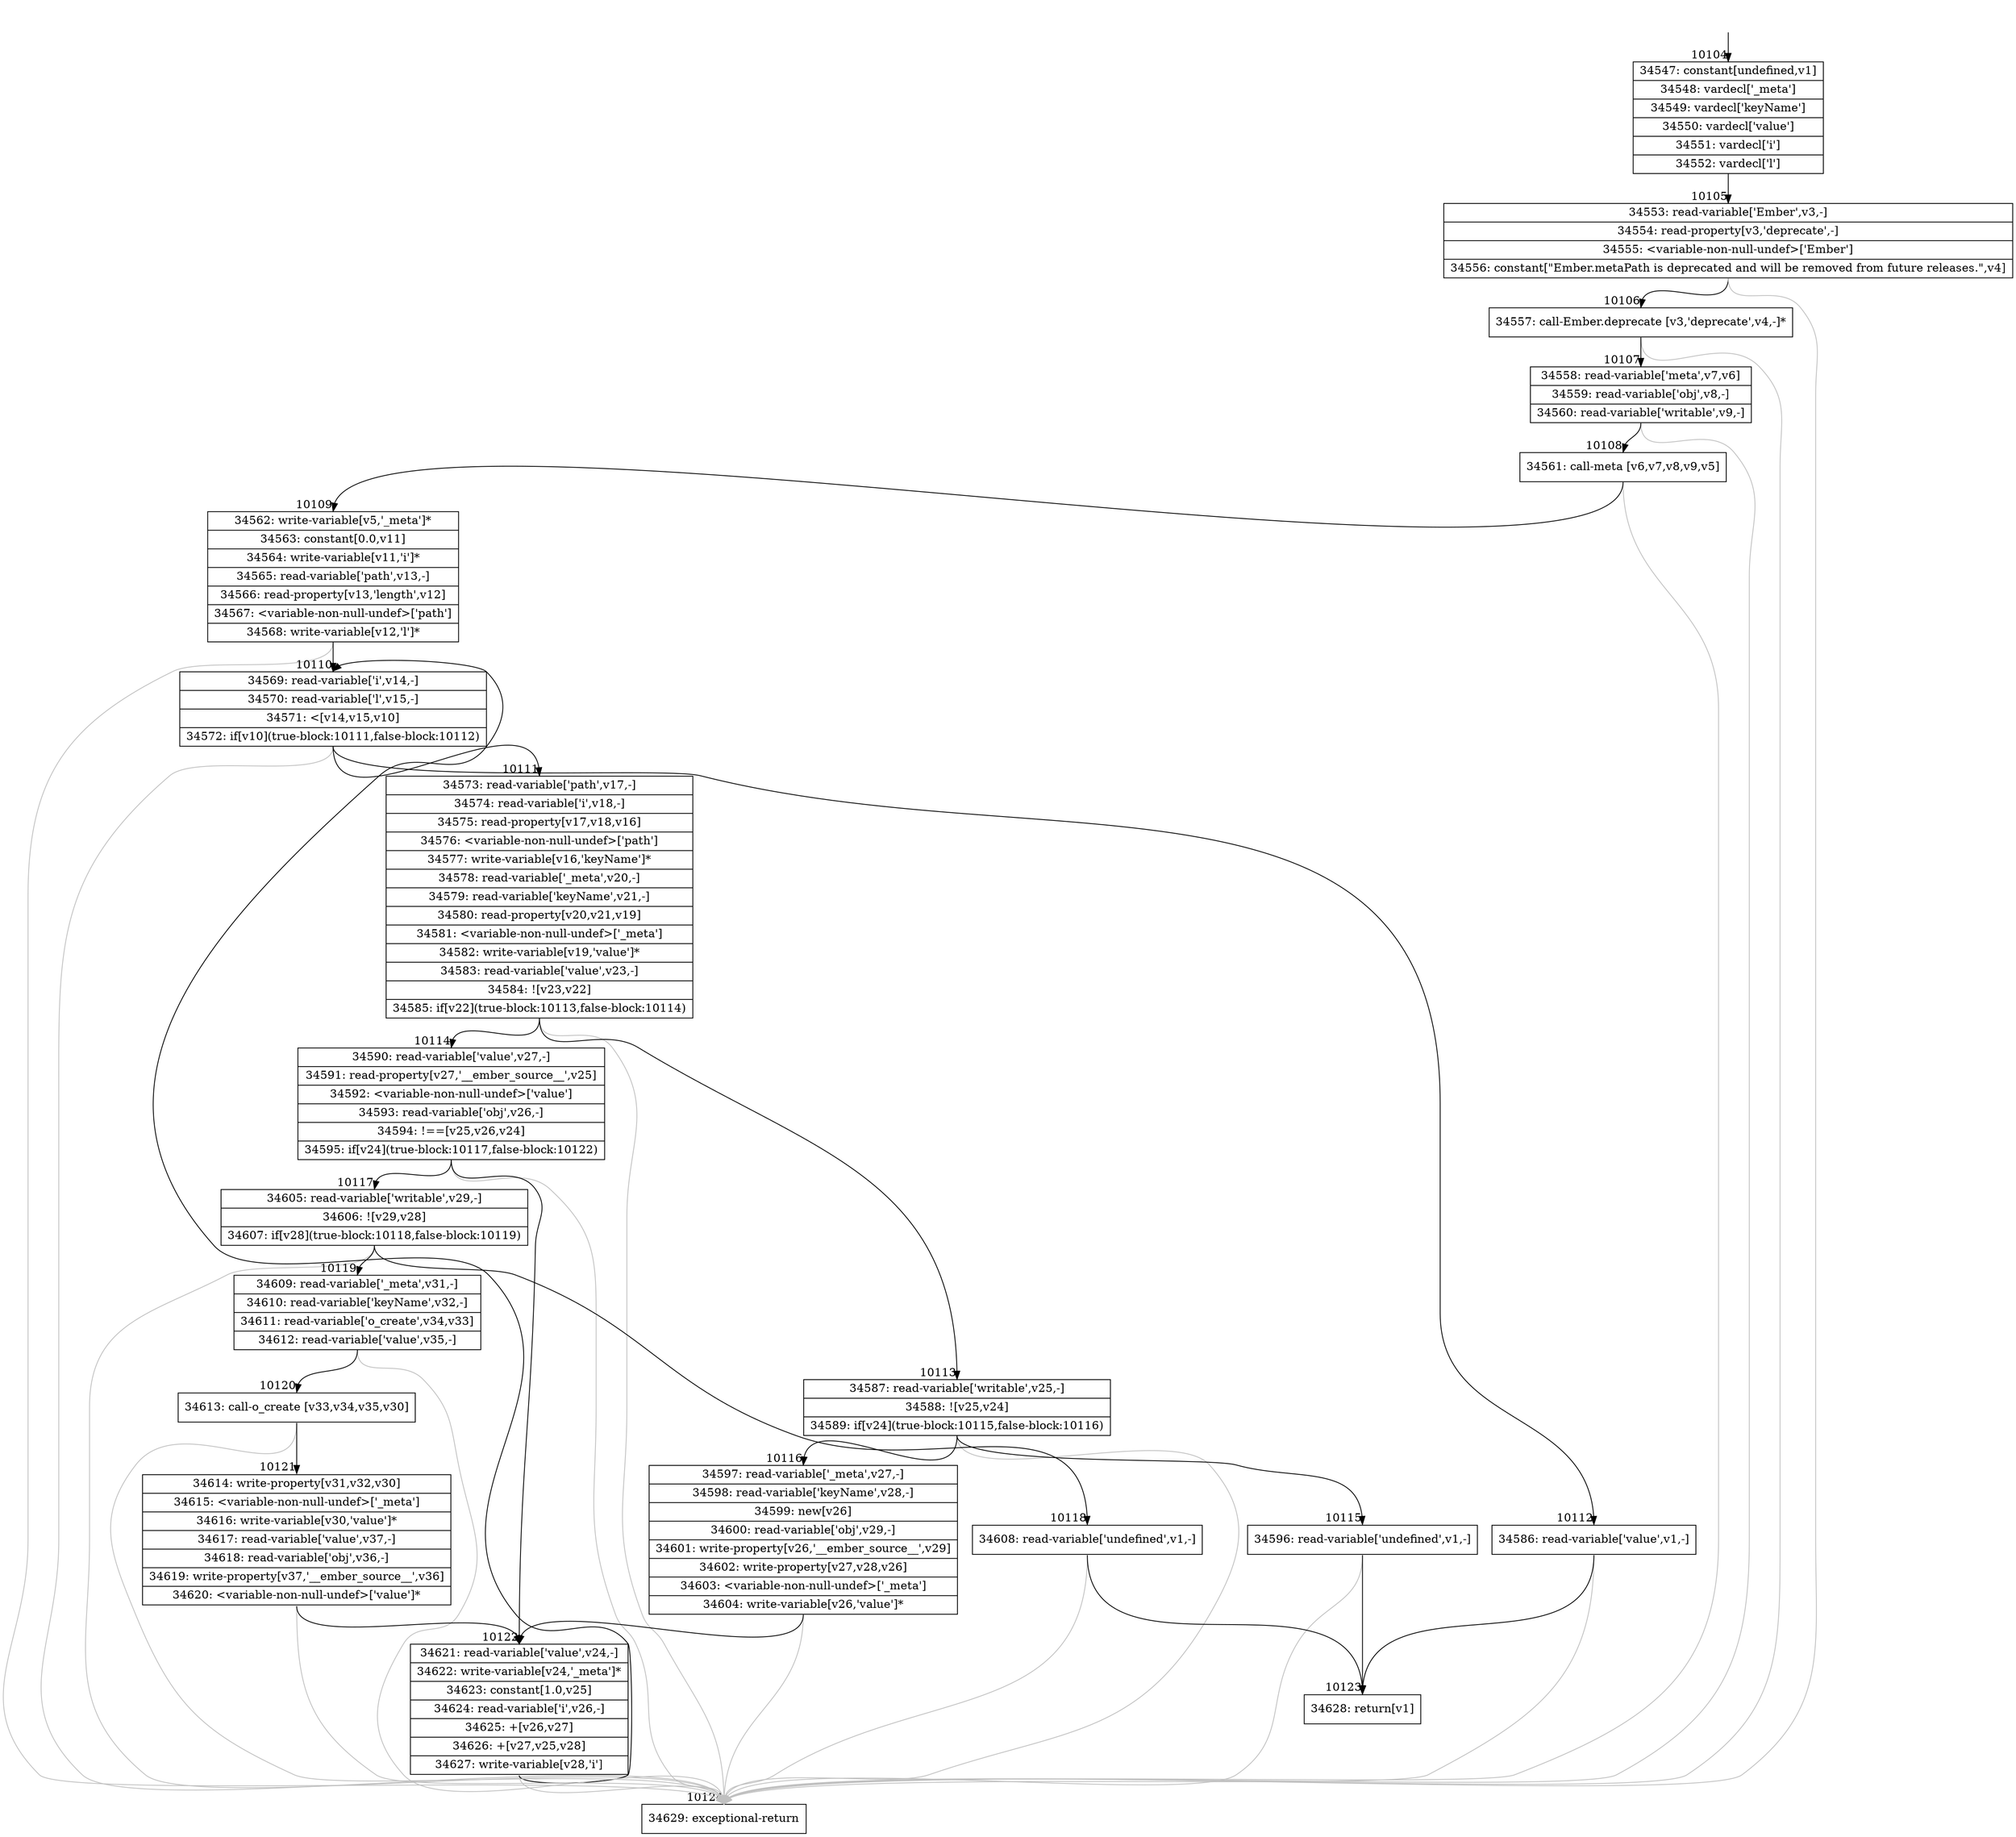 digraph {
rankdir="TD"
BB_entry866[shape=none,label=""];
BB_entry866 -> BB10104 [tailport=s, headport=n, headlabel="    10104"]
BB10104 [shape=record label="{34547: constant[undefined,v1]|34548: vardecl['_meta']|34549: vardecl['keyName']|34550: vardecl['value']|34551: vardecl['i']|34552: vardecl['l']}" ] 
BB10104 -> BB10105 [tailport=s, headport=n, headlabel="      10105"]
BB10105 [shape=record label="{34553: read-variable['Ember',v3,-]|34554: read-property[v3,'deprecate',-]|34555: \<variable-non-null-undef\>['Ember']|34556: constant[\"Ember.metaPath is deprecated and will be removed from future releases.\",v4]}" ] 
BB10105 -> BB10106 [tailport=s, headport=n, headlabel="      10106"]
BB10105 -> BB10124 [tailport=s, headport=n, color=gray, headlabel="      10124"]
BB10106 [shape=record label="{34557: call-Ember.deprecate [v3,'deprecate',v4,-]*}" ] 
BB10106 -> BB10107 [tailport=s, headport=n, headlabel="      10107"]
BB10106 -> BB10124 [tailport=s, headport=n, color=gray]
BB10107 [shape=record label="{34558: read-variable['meta',v7,v6]|34559: read-variable['obj',v8,-]|34560: read-variable['writable',v9,-]}" ] 
BB10107 -> BB10108 [tailport=s, headport=n, headlabel="      10108"]
BB10107 -> BB10124 [tailport=s, headport=n, color=gray]
BB10108 [shape=record label="{34561: call-meta [v6,v7,v8,v9,v5]}" ] 
BB10108 -> BB10109 [tailport=s, headport=n, headlabel="      10109"]
BB10108 -> BB10124 [tailport=s, headport=n, color=gray]
BB10109 [shape=record label="{34562: write-variable[v5,'_meta']*|34563: constant[0.0,v11]|34564: write-variable[v11,'i']*|34565: read-variable['path',v13,-]|34566: read-property[v13,'length',v12]|34567: \<variable-non-null-undef\>['path']|34568: write-variable[v12,'l']*}" ] 
BB10109 -> BB10110 [tailport=s, headport=n, headlabel="      10110"]
BB10109 -> BB10124 [tailport=s, headport=n, color=gray]
BB10110 [shape=record label="{34569: read-variable['i',v14,-]|34570: read-variable['l',v15,-]|34571: \<[v14,v15,v10]|34572: if[v10](true-block:10111,false-block:10112)}" ] 
BB10110 -> BB10111 [tailport=s, headport=n, headlabel="      10111"]
BB10110 -> BB10112 [tailport=s, headport=n, headlabel="      10112"]
BB10110 -> BB10124 [tailport=s, headport=n, color=gray]
BB10111 [shape=record label="{34573: read-variable['path',v17,-]|34574: read-variable['i',v18,-]|34575: read-property[v17,v18,v16]|34576: \<variable-non-null-undef\>['path']|34577: write-variable[v16,'keyName']*|34578: read-variable['_meta',v20,-]|34579: read-variable['keyName',v21,-]|34580: read-property[v20,v21,v19]|34581: \<variable-non-null-undef\>['_meta']|34582: write-variable[v19,'value']*|34583: read-variable['value',v23,-]|34584: ![v23,v22]|34585: if[v22](true-block:10113,false-block:10114)}" ] 
BB10111 -> BB10113 [tailport=s, headport=n, headlabel="      10113"]
BB10111 -> BB10114 [tailport=s, headport=n, headlabel="      10114"]
BB10111 -> BB10124 [tailport=s, headport=n, color=gray]
BB10112 [shape=record label="{34586: read-variable['value',v1,-]}" ] 
BB10112 -> BB10123 [tailport=s, headport=n, headlabel="      10123"]
BB10112 -> BB10124 [tailport=s, headport=n, color=gray]
BB10113 [shape=record label="{34587: read-variable['writable',v25,-]|34588: ![v25,v24]|34589: if[v24](true-block:10115,false-block:10116)}" ] 
BB10113 -> BB10115 [tailport=s, headport=n, headlabel="      10115"]
BB10113 -> BB10116 [tailport=s, headport=n, headlabel="      10116"]
BB10113 -> BB10124 [tailport=s, headport=n, color=gray]
BB10114 [shape=record label="{34590: read-variable['value',v27,-]|34591: read-property[v27,'__ember_source__',v25]|34592: \<variable-non-null-undef\>['value']|34593: read-variable['obj',v26,-]|34594: !==[v25,v26,v24]|34595: if[v24](true-block:10117,false-block:10122)}" ] 
BB10114 -> BB10117 [tailport=s, headport=n, headlabel="      10117"]
BB10114 -> BB10122 [tailport=s, headport=n, headlabel="      10122"]
BB10114 -> BB10124 [tailport=s, headport=n, color=gray]
BB10115 [shape=record label="{34596: read-variable['undefined',v1,-]}" ] 
BB10115 -> BB10123 [tailport=s, headport=n]
BB10115 -> BB10124 [tailport=s, headport=n, color=gray]
BB10116 [shape=record label="{34597: read-variable['_meta',v27,-]|34598: read-variable['keyName',v28,-]|34599: new[v26]|34600: read-variable['obj',v29,-]|34601: write-property[v26,'__ember_source__',v29]|34602: write-property[v27,v28,v26]|34603: \<variable-non-null-undef\>['_meta']|34604: write-variable[v26,'value']*}" ] 
BB10116 -> BB10122 [tailport=s, headport=n]
BB10116 -> BB10124 [tailport=s, headport=n, color=gray]
BB10117 [shape=record label="{34605: read-variable['writable',v29,-]|34606: ![v29,v28]|34607: if[v28](true-block:10118,false-block:10119)}" ] 
BB10117 -> BB10118 [tailport=s, headport=n, headlabel="      10118"]
BB10117 -> BB10119 [tailport=s, headport=n, headlabel="      10119"]
BB10117 -> BB10124 [tailport=s, headport=n, color=gray]
BB10118 [shape=record label="{34608: read-variable['undefined',v1,-]}" ] 
BB10118 -> BB10123 [tailport=s, headport=n]
BB10118 -> BB10124 [tailport=s, headport=n, color=gray]
BB10119 [shape=record label="{34609: read-variable['_meta',v31,-]|34610: read-variable['keyName',v32,-]|34611: read-variable['o_create',v34,v33]|34612: read-variable['value',v35,-]}" ] 
BB10119 -> BB10120 [tailport=s, headport=n, headlabel="      10120"]
BB10119 -> BB10124 [tailport=s, headport=n, color=gray]
BB10120 [shape=record label="{34613: call-o_create [v33,v34,v35,v30]}" ] 
BB10120 -> BB10121 [tailport=s, headport=n, headlabel="      10121"]
BB10120 -> BB10124 [tailport=s, headport=n, color=gray]
BB10121 [shape=record label="{34614: write-property[v31,v32,v30]|34615: \<variable-non-null-undef\>['_meta']|34616: write-variable[v30,'value']*|34617: read-variable['value',v37,-]|34618: read-variable['obj',v36,-]|34619: write-property[v37,'__ember_source__',v36]|34620: \<variable-non-null-undef\>['value']*}" ] 
BB10121 -> BB10122 [tailport=s, headport=n]
BB10121 -> BB10124 [tailport=s, headport=n, color=gray]
BB10122 [shape=record label="{34621: read-variable['value',v24,-]|34622: write-variable[v24,'_meta']*|34623: constant[1.0,v25]|34624: read-variable['i',v26,-]|34625: +[v26,v27]|34626: +[v27,v25,v28]|34627: write-variable[v28,'i']}" ] 
BB10122 -> BB10110 [tailport=s, headport=n]
BB10122 -> BB10124 [tailport=s, headport=n, color=gray]
BB10123 [shape=record label="{34628: return[v1]}" ] 
BB10124 [shape=record label="{34629: exceptional-return}" ] 
//#$~ 18256
}
